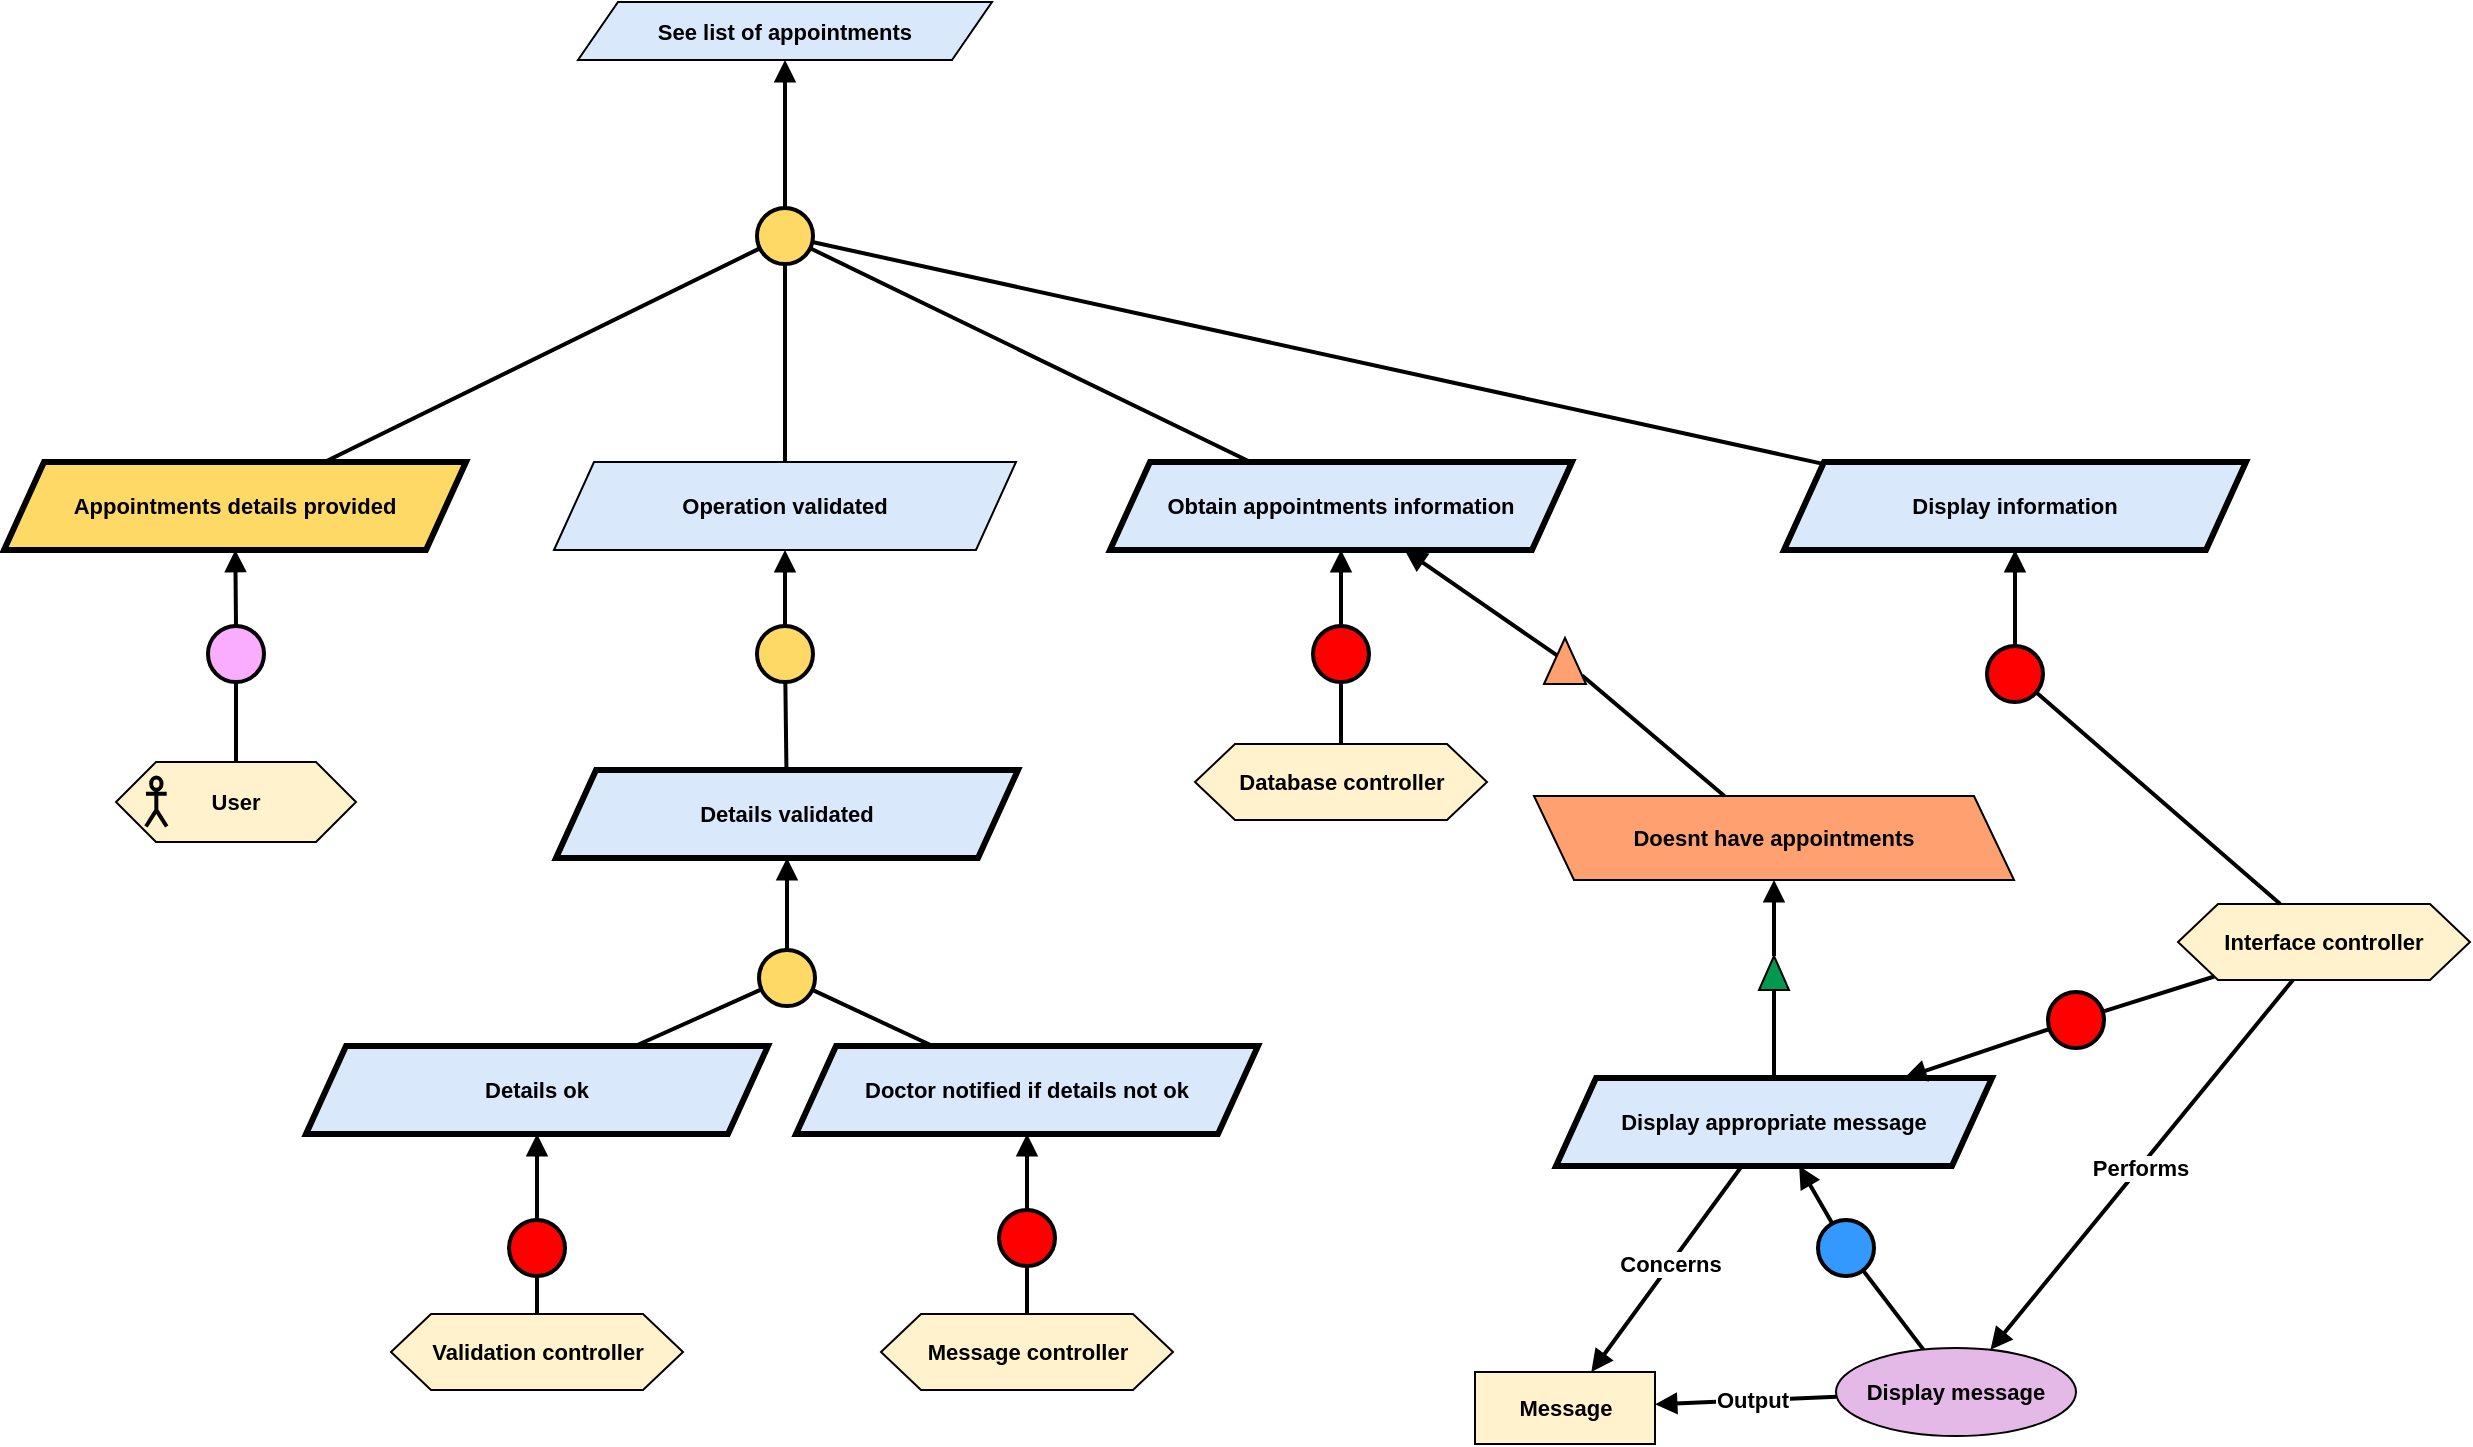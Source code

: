 <mxfile version="24.2.7" type="github">
  <diagram name="Page-1" id="GOq0J2rVROoGMqk2-0tV">
    <mxGraphModel dx="3834" dy="338" grid="0" gridSize="10" guides="1" tooltips="1" connect="1" arrows="1" fold="1" page="0" pageScale="1" pageWidth="827" pageHeight="1169" math="0" shadow="0">
      <root>
        <mxCell id="0" />
        <mxCell id="1" parent="0" />
        <mxCell id="a9L5b0YJBNE10wTY4Ymj-1" value="&lt;b&gt;See list of appointments&lt;/b&gt;" style="shape=parallelogram;perimeter=parallelogramPerimeter;whiteSpace=wrap;html=1;fixedSize=1;fillColor=#dae8fc;strokeColor=#000000;fontFamily=Helvetica;fontSize=11;fontColor=default;labelBackgroundColor=none;" vertex="1" parent="1">
          <mxGeometry x="-1827" y="417" width="207" height="29" as="geometry" />
        </mxCell>
        <mxCell id="a9L5b0YJBNE10wTY4Ymj-2" value="" style="ellipse;whiteSpace=wrap;html=1;aspect=fixed;fillColor=#FFD966;strokeWidth=2;" vertex="1" parent="1">
          <mxGeometry x="-1737.5" y="520" width="28" height="28" as="geometry" />
        </mxCell>
        <mxCell id="a9L5b0YJBNE10wTY4Ymj-3" value="" style="endArrow=block;html=1;rounded=0;endFill=1;strokeWidth=2;" edge="1" parent="1" source="a9L5b0YJBNE10wTY4Ymj-2" target="a9L5b0YJBNE10wTY4Ymj-1">
          <mxGeometry width="50" height="50" relative="1" as="geometry">
            <mxPoint x="-1647.815" y="606.972" as="sourcePoint" />
            <mxPoint x="-1835.998" y="494" as="targetPoint" />
          </mxGeometry>
        </mxCell>
        <mxCell id="a9L5b0YJBNE10wTY4Ymj-4" value="" style="endArrow=none;html=1;rounded=0;strokeWidth=2;" edge="1" parent="1" source="a9L5b0YJBNE10wTY4Ymj-5" target="a9L5b0YJBNE10wTY4Ymj-2">
          <mxGeometry width="50" height="50" relative="1" as="geometry">
            <mxPoint x="-1723" y="616" as="sourcePoint" />
            <mxPoint x="-1623.81" y="605" as="targetPoint" />
          </mxGeometry>
        </mxCell>
        <mxCell id="a9L5b0YJBNE10wTY4Ymj-5" value="&lt;b&gt;Appointments details provided&lt;/b&gt;" style="shape=parallelogram;perimeter=parallelogramPerimeter;whiteSpace=wrap;html=1;fixedSize=1;fillColor=#FFD966;strokeColor=#000000;strokeWidth=3;fontFamily=Helvetica;fontSize=11;fontColor=default;labelBackgroundColor=none;" vertex="1" parent="1">
          <mxGeometry x="-2114" y="647" width="231" height="44" as="geometry" />
        </mxCell>
        <mxCell id="a9L5b0YJBNE10wTY4Ymj-6" value="&lt;b&gt;Operation validated&lt;/b&gt;" style="shape=parallelogram;perimeter=parallelogramPerimeter;whiteSpace=wrap;html=1;fixedSize=1;fillColor=#dae8fc;strokeColor=#000000;strokeWidth=1;fontFamily=Helvetica;fontSize=11;fontColor=default;labelBackgroundColor=none;" vertex="1" parent="1">
          <mxGeometry x="-1839" y="647" width="231" height="44" as="geometry" />
        </mxCell>
        <mxCell id="a9L5b0YJBNE10wTY4Ymj-7" value="" style="endArrow=none;html=1;rounded=0;strokeWidth=2;" edge="1" parent="1" source="a9L5b0YJBNE10wTY4Ymj-6" target="a9L5b0YJBNE10wTY4Ymj-2">
          <mxGeometry width="50" height="50" relative="1" as="geometry">
            <mxPoint x="-1713" y="626" as="sourcePoint" />
            <mxPoint x="-1713" y="558" as="targetPoint" />
          </mxGeometry>
        </mxCell>
        <mxCell id="a9L5b0YJBNE10wTY4Ymj-8" value="" style="ellipse;whiteSpace=wrap;html=1;aspect=fixed;fillColor=#FFD966;strokeWidth=2;" vertex="1" parent="1">
          <mxGeometry x="-1737.5" y="729" width="28" height="28" as="geometry" />
        </mxCell>
        <mxCell id="a9L5b0YJBNE10wTY4Ymj-9" value="" style="endArrow=block;html=1;rounded=0;endFill=1;strokeWidth=2;" edge="1" parent="1" source="a9L5b0YJBNE10wTY4Ymj-8" target="a9L5b0YJBNE10wTY4Ymj-6">
          <mxGeometry width="50" height="50" relative="1" as="geometry">
            <mxPoint x="-1724.005" y="787.972" as="sourcePoint" />
            <mxPoint x="-1728" y="743" as="targetPoint" />
          </mxGeometry>
        </mxCell>
        <mxCell id="a9L5b0YJBNE10wTY4Ymj-10" value="" style="endArrow=none;html=1;rounded=0;strokeWidth=2;" edge="1" parent="1" source="a9L5b0YJBNE10wTY4Ymj-11" target="a9L5b0YJBNE10wTY4Ymj-8">
          <mxGeometry width="50" height="50" relative="1" as="geometry">
            <mxPoint x="-1725" y="850" as="sourcePoint" />
            <mxPoint x="-1700" y="786" as="targetPoint" />
          </mxGeometry>
        </mxCell>
        <mxCell id="a9L5b0YJBNE10wTY4Ymj-11" value="&lt;b&gt;Details validated&lt;/b&gt;" style="shape=parallelogram;perimeter=parallelogramPerimeter;whiteSpace=wrap;html=1;fixedSize=1;fillColor=#dae8fc;strokeColor=#000000;strokeWidth=3;fontFamily=Helvetica;fontSize=11;fontColor=default;labelBackgroundColor=none;" vertex="1" parent="1">
          <mxGeometry x="-1838" y="801" width="231" height="44" as="geometry" />
        </mxCell>
        <mxCell id="a9L5b0YJBNE10wTY4Ymj-12" value="" style="ellipse;whiteSpace=wrap;html=1;aspect=fixed;fillColor=#FAADFF;strokeWidth=2;fontFamily=Helvetica;fontSize=11;fontColor=default;labelBackgroundColor=default;" vertex="1" parent="1">
          <mxGeometry x="-2012" y="729" width="28" height="28" as="geometry" />
        </mxCell>
        <mxCell id="a9L5b0YJBNE10wTY4Ymj-13" value="" style="endArrow=block;html=1;rounded=0;endFill=1;strokeWidth=2;strokeColor=default;align=center;verticalAlign=middle;fontFamily=Helvetica;fontSize=11;fontColor=default;labelBackgroundColor=default;" edge="1" parent="1" source="a9L5b0YJBNE10wTY4Ymj-12" target="a9L5b0YJBNE10wTY4Ymj-5">
          <mxGeometry width="50" height="50" relative="1" as="geometry">
            <mxPoint x="-2105.255" y="812.972" as="sourcePoint" />
            <mxPoint x="-2009.371" y="689.0" as="targetPoint" />
          </mxGeometry>
        </mxCell>
        <mxCell id="a9L5b0YJBNE10wTY4Ymj-14" value="" style="endArrow=none;html=1;rounded=0;strokeWidth=2;strokeColor=default;align=center;verticalAlign=middle;fontFamily=Helvetica;fontSize=11;fontColor=default;labelBackgroundColor=default;" edge="1" parent="1" source="a9L5b0YJBNE10wTY4Ymj-16" target="a9L5b0YJBNE10wTY4Ymj-12">
          <mxGeometry width="50" height="50" relative="1" as="geometry">
            <mxPoint x="-1948.606" y="853.5" as="sourcePoint" />
            <mxPoint x="-2063.25" y="809" as="targetPoint" />
            <Array as="points" />
          </mxGeometry>
        </mxCell>
        <mxCell id="a9L5b0YJBNE10wTY4Ymj-15" value="" style="group" vertex="1" connectable="0" parent="1">
          <mxGeometry x="-2058" y="797" width="120" height="40" as="geometry" />
        </mxCell>
        <mxCell id="a9L5b0YJBNE10wTY4Ymj-16" value="&lt;div&gt;&lt;b&gt;User&lt;/b&gt;&lt;/div&gt;" style="shape=hexagon;perimeter=hexagonPerimeter2;whiteSpace=wrap;html=1;fixedSize=1;fillColor=#FFF2CC;fontFamily=Helvetica;fontSize=11;fontColor=default;labelBackgroundColor=none;" vertex="1" parent="a9L5b0YJBNE10wTY4Ymj-15">
          <mxGeometry width="120" height="40" as="geometry" />
        </mxCell>
        <mxCell id="a9L5b0YJBNE10wTY4Ymj-17" value="" style="shape=umlActor;verticalLabelPosition=bottom;verticalAlign=top;html=1;outlineConnect=0;fillColor=none;strokeWidth=2;fontFamily=Helvetica;fontSize=11;fontColor=default;labelBackgroundColor=default;" vertex="1" parent="a9L5b0YJBNE10wTY4Ymj-15">
          <mxGeometry x="14.983" y="7.75" width="10.373" height="24.5" as="geometry" />
        </mxCell>
        <mxCell id="a9L5b0YJBNE10wTY4Ymj-18" value="&lt;div&gt;&lt;b&gt;Validation controller&lt;/b&gt;&lt;/div&gt;" style="shape=hexagon;perimeter=hexagonPerimeter2;whiteSpace=wrap;html=1;fixedSize=1;fillColor=#FFF2CC;fontFamily=Helvetica;fontSize=11;fontColor=default;labelBackgroundColor=none;" vertex="1" parent="1">
          <mxGeometry x="-1920.5" y="1073" width="146" height="38" as="geometry" />
        </mxCell>
        <mxCell id="a9L5b0YJBNE10wTY4Ymj-19" value="" style="ellipse;whiteSpace=wrap;html=1;aspect=fixed;fillColor=#FF0000;strokeWidth=2;" vertex="1" parent="1">
          <mxGeometry x="-1861.5" y="1026" width="28" height="28" as="geometry" />
        </mxCell>
        <mxCell id="a9L5b0YJBNE10wTY4Ymj-20" value="" style="endArrow=block;html=1;rounded=0;endFill=1;strokeWidth=2;" edge="1" parent="1" source="a9L5b0YJBNE10wTY4Ymj-19" target="a9L5b0YJBNE10wTY4Ymj-33">
          <mxGeometry width="50" height="50" relative="1" as="geometry">
            <mxPoint x="-2019.505" y="1171.972" as="sourcePoint" />
            <mxPoint x="-1971" y="1066" as="targetPoint" />
          </mxGeometry>
        </mxCell>
        <mxCell id="a9L5b0YJBNE10wTY4Ymj-21" value="" style="endArrow=none;html=1;rounded=0;strokeWidth=2;" edge="1" parent="1" source="a9L5b0YJBNE10wTY4Ymj-18" target="a9L5b0YJBNE10wTY4Ymj-19">
          <mxGeometry width="50" height="50" relative="1" as="geometry">
            <mxPoint x="-2020.5" y="1234" as="sourcePoint" />
            <mxPoint x="-1995.5" y="1170" as="targetPoint" />
          </mxGeometry>
        </mxCell>
        <mxCell id="a9L5b0YJBNE10wTY4Ymj-27" value="&lt;b&gt;Obtain appointments information&lt;/b&gt;" style="shape=parallelogram;perimeter=parallelogramPerimeter;whiteSpace=wrap;html=1;fixedSize=1;fillColor=#dae8fc;strokeColor=#000000;strokeWidth=3;fontFamily=Helvetica;fontSize=11;fontColor=default;labelBackgroundColor=none;" vertex="1" parent="1">
          <mxGeometry x="-1561" y="647" width="231" height="44" as="geometry" />
        </mxCell>
        <mxCell id="a9L5b0YJBNE10wTY4Ymj-28" value="" style="endArrow=none;html=1;rounded=0;strokeWidth=2;" edge="1" parent="1" source="a9L5b0YJBNE10wTY4Ymj-27" target="a9L5b0YJBNE10wTY4Ymj-2">
          <mxGeometry width="50" height="50" relative="1" as="geometry">
            <mxPoint x="-1714" y="657" as="sourcePoint" />
            <mxPoint x="-1714" y="558" as="targetPoint" />
          </mxGeometry>
        </mxCell>
        <mxCell id="a9L5b0YJBNE10wTY4Ymj-29" value="&lt;div&gt;&lt;b&gt;Database controller&lt;/b&gt;&lt;/div&gt;" style="shape=hexagon;perimeter=hexagonPerimeter2;whiteSpace=wrap;html=1;fixedSize=1;fillColor=#FFF2CC;fontFamily=Helvetica;fontSize=11;fontColor=default;labelBackgroundColor=none;" vertex="1" parent="1">
          <mxGeometry x="-1518.5" y="788" width="146" height="38" as="geometry" />
        </mxCell>
        <mxCell id="a9L5b0YJBNE10wTY4Ymj-30" value="" style="ellipse;whiteSpace=wrap;html=1;aspect=fixed;fillColor=#FF0000;strokeWidth=2;" vertex="1" parent="1">
          <mxGeometry x="-1459.5" y="729" width="28" height="28" as="geometry" />
        </mxCell>
        <mxCell id="a9L5b0YJBNE10wTY4Ymj-31" value="" style="endArrow=block;html=1;rounded=0;endFill=1;strokeWidth=2;" edge="1" parent="1" source="a9L5b0YJBNE10wTY4Ymj-30" target="a9L5b0YJBNE10wTY4Ymj-27">
          <mxGeometry width="50" height="50" relative="1" as="geometry">
            <mxPoint x="-1421.005" y="790.972" as="sourcePoint" />
            <mxPoint x="-1425" y="746" as="targetPoint" />
          </mxGeometry>
        </mxCell>
        <mxCell id="a9L5b0YJBNE10wTY4Ymj-32" value="" style="endArrow=none;html=1;rounded=0;strokeWidth=2;" edge="1" parent="1" source="a9L5b0YJBNE10wTY4Ymj-29" target="a9L5b0YJBNE10wTY4Ymj-30">
          <mxGeometry width="50" height="50" relative="1" as="geometry">
            <mxPoint x="-1422" y="853" as="sourcePoint" />
            <mxPoint x="-1397" y="789" as="targetPoint" />
          </mxGeometry>
        </mxCell>
        <mxCell id="a9L5b0YJBNE10wTY4Ymj-33" value="&lt;b&gt;Details ok&lt;/b&gt;" style="shape=parallelogram;perimeter=parallelogramPerimeter;whiteSpace=wrap;html=1;fixedSize=1;fillColor=#dae8fc;strokeColor=#000000;strokeWidth=3;fontFamily=Helvetica;fontSize=11;fontColor=default;labelBackgroundColor=none;" vertex="1" parent="1">
          <mxGeometry x="-1963" y="939" width="231" height="44" as="geometry" />
        </mxCell>
        <mxCell id="a9L5b0YJBNE10wTY4Ymj-34" value="&lt;b&gt;Doctor notified if details not ok&lt;/b&gt;" style="shape=parallelogram;perimeter=parallelogramPerimeter;whiteSpace=wrap;html=1;fixedSize=1;fillColor=#dae8fc;strokeColor=#000000;strokeWidth=3;fontFamily=Helvetica;fontSize=11;fontColor=default;labelBackgroundColor=none;" vertex="1" parent="1">
          <mxGeometry x="-1718" y="939" width="231" height="44" as="geometry" />
        </mxCell>
        <mxCell id="a9L5b0YJBNE10wTY4Ymj-35" value="" style="ellipse;whiteSpace=wrap;html=1;aspect=fixed;fillColor=#FFD966;strokeWidth=2;" vertex="1" parent="1">
          <mxGeometry x="-1736.5" y="891" width="28" height="28" as="geometry" />
        </mxCell>
        <mxCell id="a9L5b0YJBNE10wTY4Ymj-36" value="" style="endArrow=block;html=1;rounded=0;endFill=1;strokeWidth=2;" edge="1" parent="1" source="a9L5b0YJBNE10wTY4Ymj-35" target="a9L5b0YJBNE10wTY4Ymj-11">
          <mxGeometry width="50" height="50" relative="1" as="geometry">
            <mxPoint x="-1756.005" y="917.972" as="sourcePoint" />
            <mxPoint x="-1760" y="873" as="targetPoint" />
          </mxGeometry>
        </mxCell>
        <mxCell id="a9L5b0YJBNE10wTY4Ymj-37" value="" style="endArrow=none;html=1;rounded=0;strokeWidth=2;" edge="1" parent="1" source="a9L5b0YJBNE10wTY4Ymj-33" target="a9L5b0YJBNE10wTY4Ymj-35">
          <mxGeometry width="50" height="50" relative="1" as="geometry">
            <mxPoint x="-1757" y="980" as="sourcePoint" />
            <mxPoint x="-1732" y="916" as="targetPoint" />
          </mxGeometry>
        </mxCell>
        <mxCell id="a9L5b0YJBNE10wTY4Ymj-38" value="" style="endArrow=none;html=1;rounded=0;strokeWidth=2;" edge="1" parent="1" source="a9L5b0YJBNE10wTY4Ymj-34" target="a9L5b0YJBNE10wTY4Ymj-35">
          <mxGeometry width="50" height="50" relative="1" as="geometry">
            <mxPoint x="-1849" y="981" as="sourcePoint" />
            <mxPoint x="-1749" y="923" as="targetPoint" />
          </mxGeometry>
        </mxCell>
        <mxCell id="a9L5b0YJBNE10wTY4Ymj-39" value="&lt;div&gt;&lt;b&gt;Message controller&lt;/b&gt;&lt;/div&gt;" style="shape=hexagon;perimeter=hexagonPerimeter2;whiteSpace=wrap;html=1;fixedSize=1;fillColor=#FFF2CC;fontFamily=Helvetica;fontSize=11;fontColor=default;labelBackgroundColor=none;" vertex="1" parent="1">
          <mxGeometry x="-1675.5" y="1073" width="146" height="38" as="geometry" />
        </mxCell>
        <mxCell id="a9L5b0YJBNE10wTY4Ymj-40" value="" style="ellipse;whiteSpace=wrap;html=1;aspect=fixed;fillColor=#FF0000;strokeWidth=2;" vertex="1" parent="1">
          <mxGeometry x="-1616.5" y="1021" width="28" height="28" as="geometry" />
        </mxCell>
        <mxCell id="a9L5b0YJBNE10wTY4Ymj-41" value="" style="endArrow=block;html=1;rounded=0;endFill=1;strokeWidth=2;" edge="1" parent="1" source="a9L5b0YJBNE10wTY4Ymj-40" target="a9L5b0YJBNE10wTY4Ymj-34">
          <mxGeometry width="50" height="50" relative="1" as="geometry">
            <mxPoint x="-1590.005" y="1032.972" as="sourcePoint" />
            <mxPoint x="-1594" y="988" as="targetPoint" />
          </mxGeometry>
        </mxCell>
        <mxCell id="a9L5b0YJBNE10wTY4Ymj-42" value="" style="endArrow=none;html=1;rounded=0;strokeWidth=2;" edge="1" parent="1" source="a9L5b0YJBNE10wTY4Ymj-39" target="a9L5b0YJBNE10wTY4Ymj-40">
          <mxGeometry width="50" height="50" relative="1" as="geometry">
            <mxPoint x="-1591" y="1095" as="sourcePoint" />
            <mxPoint x="-1566" y="1031" as="targetPoint" />
          </mxGeometry>
        </mxCell>
        <mxCell id="a9L5b0YJBNE10wTY4Ymj-48" value="&lt;b&gt;Display information&lt;/b&gt;" style="shape=parallelogram;perimeter=parallelogramPerimeter;whiteSpace=wrap;html=1;fixedSize=1;fillColor=#dae8fc;strokeColor=#000000;strokeWidth=3;fontFamily=Helvetica;fontSize=11;fontColor=default;labelBackgroundColor=none;" vertex="1" parent="1">
          <mxGeometry x="-1224" y="647" width="231" height="44" as="geometry" />
        </mxCell>
        <mxCell id="a9L5b0YJBNE10wTY4Ymj-49" value="&lt;b&gt;Interface controller&lt;/b&gt;" style="shape=hexagon;perimeter=hexagonPerimeter2;whiteSpace=wrap;html=1;fixedSize=1;fillColor=#FFF2CC;fontFamily=Helvetica;fontSize=11;fontColor=default;labelBackgroundColor=none;" vertex="1" parent="1">
          <mxGeometry x="-1027" y="868" width="146" height="38" as="geometry" />
        </mxCell>
        <mxCell id="a9L5b0YJBNE10wTY4Ymj-50" value="" style="ellipse;whiteSpace=wrap;html=1;aspect=fixed;fillColor=#FF0000;strokeWidth=2;" vertex="1" parent="1">
          <mxGeometry x="-1122.5" y="739" width="28" height="28" as="geometry" />
        </mxCell>
        <mxCell id="a9L5b0YJBNE10wTY4Ymj-51" value="" style="endArrow=block;html=1;rounded=0;endFill=1;strokeWidth=2;" edge="1" parent="1" source="a9L5b0YJBNE10wTY4Ymj-50" target="a9L5b0YJBNE10wTY4Ymj-48">
          <mxGeometry width="50" height="50" relative="1" as="geometry">
            <mxPoint x="-837.505" y="793.972" as="sourcePoint" />
            <mxPoint x="-861.5" y="694" as="targetPoint" />
          </mxGeometry>
        </mxCell>
        <mxCell id="a9L5b0YJBNE10wTY4Ymj-52" value="" style="endArrow=none;html=1;rounded=0;strokeWidth=2;" edge="1" parent="1" source="a9L5b0YJBNE10wTY4Ymj-49" target="a9L5b0YJBNE10wTY4Ymj-50">
          <mxGeometry width="50" height="50" relative="1" as="geometry">
            <mxPoint x="-912.5" y="860" as="sourcePoint" />
            <mxPoint x="-887.5" y="796" as="targetPoint" />
          </mxGeometry>
        </mxCell>
        <mxCell id="a9L5b0YJBNE10wTY4Ymj-53" value="" style="endArrow=none;html=1;rounded=0;strokeWidth=2;" edge="1" parent="1" source="a9L5b0YJBNE10wTY4Ymj-48" target="a9L5b0YJBNE10wTY4Ymj-2">
          <mxGeometry width="50" height="50" relative="1" as="geometry">
            <mxPoint x="-1124" y="607" as="sourcePoint" />
            <mxPoint x="-1620" y="499" as="targetPoint" />
          </mxGeometry>
        </mxCell>
        <mxCell id="a9L5b0YJBNE10wTY4Ymj-54" value="Doesnt have appointments" style="shape=parallelogram;perimeter=parallelogramPerimeter;whiteSpace=wrap;html=1;fixedSize=1;fillColor=#FFA070;fontStyle=1;fontFamily=Helvetica;fontSize=11;fontColor=default;labelBackgroundColor=none;flipH=1;flipV=0;" vertex="1" parent="1">
          <mxGeometry x="-1349" y="814" width="240" height="42" as="geometry" />
        </mxCell>
        <mxCell id="a9L5b0YJBNE10wTY4Ymj-55" value="" style="endArrow=block;html=1;rounded=0;endFill=1;strokeWidth=2;" edge="1" parent="1" source="a9L5b0YJBNE10wTY4Ymj-57" target="a9L5b0YJBNE10wTY4Ymj-27">
          <mxGeometry width="50" height="50" relative="1" as="geometry">
            <mxPoint x="-1121" y="705" as="sourcePoint" />
            <mxPoint x="-1299" y="664" as="targetPoint" />
          </mxGeometry>
        </mxCell>
        <mxCell id="a9L5b0YJBNE10wTY4Ymj-56" value="" style="endArrow=none;html=1;rounded=0;strokeWidth=2;" edge="1" parent="1" source="a9L5b0YJBNE10wTY4Ymj-54" target="a9L5b0YJBNE10wTY4Ymj-57">
          <mxGeometry width="50" height="50" relative="1" as="geometry">
            <mxPoint x="-1203" y="771" as="sourcePoint" />
            <mxPoint x="-1020.756" y="594.998" as="targetPoint" />
          </mxGeometry>
        </mxCell>
        <mxCell id="a9L5b0YJBNE10wTY4Ymj-57" value="" style="triangle;whiteSpace=wrap;html=1;rotation=-90;fillColor=#FFA070;strokeColor=default;" vertex="1" parent="1">
          <mxGeometry x="-1345" y="736" width="23" height="21" as="geometry" />
        </mxCell>
        <mxCell id="a9L5b0YJBNE10wTY4Ymj-58" value="" style="endArrow=block;html=1;rounded=0;endFill=1;strokeWidth=2;" edge="1" parent="1" source="a9L5b0YJBNE10wTY4Ymj-60" target="a9L5b0YJBNE10wTY4Ymj-54">
          <mxGeometry width="50" height="50" relative="1" as="geometry">
            <mxPoint x="-1172" y="888" as="sourcePoint" />
            <mxPoint x="-1181" y="856" as="targetPoint" />
          </mxGeometry>
        </mxCell>
        <mxCell id="a9L5b0YJBNE10wTY4Ymj-59" value="" style="endArrow=none;html=1;rounded=0;strokeWidth=2;" edge="1" parent="1" source="a9L5b0YJBNE10wTY4Ymj-62" target="a9L5b0YJBNE10wTY4Ymj-60">
          <mxGeometry width="50" height="50" relative="1" as="geometry">
            <mxPoint x="-1229" y="944" as="sourcePoint" />
            <mxPoint x="-1181.756" y="922.998" as="targetPoint" />
            <Array as="points" />
          </mxGeometry>
        </mxCell>
        <mxCell id="a9L5b0YJBNE10wTY4Ymj-60" value="" style="triangle;whiteSpace=wrap;html=1;rotation=-90;fillColor=#00994D;" vertex="1" parent="1">
          <mxGeometry x="-1237.5" y="895" width="17" height="15" as="geometry" />
        </mxCell>
        <mxCell id="a9L5b0YJBNE10wTY4Ymj-61" value="&lt;b&gt;Message&lt;/b&gt;" style="rounded=0;whiteSpace=wrap;html=1;fillColor=#FFF2CC;fontFamily=Helvetica;fontSize=11;fontColor=default;labelBackgroundColor=none;" vertex="1" parent="1">
          <mxGeometry x="-1378.5" y="1102" width="90" height="36" as="geometry" />
        </mxCell>
        <mxCell id="a9L5b0YJBNE10wTY4Ymj-62" value="&lt;b&gt;Display appropriate message&lt;/b&gt;" style="shape=parallelogram;perimeter=parallelogramPerimeter;whiteSpace=wrap;html=1;fixedSize=1;fillColor=#dae8fc;strokeColor=#000000;strokeWidth=3;fontFamily=Helvetica;fontSize=11;fontColor=default;labelBackgroundColor=none;" vertex="1" parent="1">
          <mxGeometry x="-1338" y="955" width="218" height="44" as="geometry" />
        </mxCell>
        <mxCell id="a9L5b0YJBNE10wTY4Ymj-63" value="" style="ellipse;whiteSpace=wrap;html=1;aspect=fixed;fillColor=#3399FF;strokeWidth=2;" vertex="1" parent="1">
          <mxGeometry x="-1207" y="1026" width="28" height="28" as="geometry" />
        </mxCell>
        <mxCell id="a9L5b0YJBNE10wTY4Ymj-64" value="" style="endArrow=block;html=1;rounded=0;endFill=1;strokeWidth=2;" edge="1" parent="1" source="a9L5b0YJBNE10wTY4Ymj-63" target="a9L5b0YJBNE10wTY4Ymj-62">
          <mxGeometry width="50" height="50" relative="1" as="geometry">
            <mxPoint x="-1086.005" y="1151.972" as="sourcePoint" />
            <mxPoint x="-1090" y="1107" as="targetPoint" />
          </mxGeometry>
        </mxCell>
        <mxCell id="a9L5b0YJBNE10wTY4Ymj-65" value="" style="endArrow=none;html=1;rounded=0;strokeWidth=2;" edge="1" parent="1" source="a9L5b0YJBNE10wTY4Ymj-66" target="a9L5b0YJBNE10wTY4Ymj-63">
          <mxGeometry width="50" height="50" relative="1" as="geometry">
            <mxPoint x="-1087" y="1214" as="sourcePoint" />
            <mxPoint x="-1062" y="1150" as="targetPoint" />
          </mxGeometry>
        </mxCell>
        <mxCell id="a9L5b0YJBNE10wTY4Ymj-66" value="&lt;b&gt;Display message&lt;/b&gt;" style="ellipse;whiteSpace=wrap;html=1;fillColor=#E4B9E7;strokeColor=#000000;fontFamily=Helvetica;fontSize=11;fontColor=default;labelBackgroundColor=none;" vertex="1" parent="1">
          <mxGeometry x="-1198" y="1090" width="120" height="44" as="geometry" />
        </mxCell>
        <mxCell id="a9L5b0YJBNE10wTY4Ymj-67" value="" style="endArrow=block;html=1;rounded=0;endFill=1;strokeWidth=2;" edge="1" parent="1" source="a9L5b0YJBNE10wTY4Ymj-66" target="a9L5b0YJBNE10wTY4Ymj-61">
          <mxGeometry width="50" height="50" relative="1" as="geometry">
            <mxPoint x="-1184" y="1185" as="sourcePoint" />
            <mxPoint x="-1193" y="1116" as="targetPoint" />
          </mxGeometry>
        </mxCell>
        <mxCell id="a9L5b0YJBNE10wTY4Ymj-68" value="&lt;b&gt;Output&lt;/b&gt;" style="edgeLabel;html=1;align=center;verticalAlign=middle;resizable=0;points=[];" vertex="1" connectable="0" parent="a9L5b0YJBNE10wTY4Ymj-67">
          <mxGeometry x="-0.054" relative="1" as="geometry">
            <mxPoint as="offset" />
          </mxGeometry>
        </mxCell>
        <mxCell id="a9L5b0YJBNE10wTY4Ymj-69" value="" style="ellipse;whiteSpace=wrap;html=1;aspect=fixed;fillColor=#FF0000;strokeWidth=2;" vertex="1" parent="1">
          <mxGeometry x="-1092" y="912" width="28" height="28" as="geometry" />
        </mxCell>
        <mxCell id="a9L5b0YJBNE10wTY4Ymj-70" value="" style="endArrow=block;html=1;rounded=0;endFill=1;strokeWidth=2;" edge="1" parent="1" source="a9L5b0YJBNE10wTY4Ymj-69" target="a9L5b0YJBNE10wTY4Ymj-62">
          <mxGeometry width="50" height="50" relative="1" as="geometry">
            <mxPoint x="-1083.005" y="1024.972" as="sourcePoint" />
            <mxPoint x="-1087" y="980" as="targetPoint" />
          </mxGeometry>
        </mxCell>
        <mxCell id="a9L5b0YJBNE10wTY4Ymj-71" value="" style="endArrow=none;html=1;rounded=0;strokeWidth=2;" edge="1" parent="1" source="a9L5b0YJBNE10wTY4Ymj-49" target="a9L5b0YJBNE10wTY4Ymj-69">
          <mxGeometry width="50" height="50" relative="1" as="geometry">
            <mxPoint x="-1084" y="1087" as="sourcePoint" />
            <mxPoint x="-1059" y="1023" as="targetPoint" />
          </mxGeometry>
        </mxCell>
        <mxCell id="a9L5b0YJBNE10wTY4Ymj-72" value="" style="endArrow=block;html=1;rounded=0;endFill=1;strokeWidth=2;" edge="1" parent="1" source="a9L5b0YJBNE10wTY4Ymj-49" target="a9L5b0YJBNE10wTY4Ymj-66">
          <mxGeometry width="50" height="50" relative="1" as="geometry">
            <mxPoint x="-1258" y="1189" as="sourcePoint" />
            <mxPoint x="-1267" y="1120" as="targetPoint" />
          </mxGeometry>
        </mxCell>
        <mxCell id="a9L5b0YJBNE10wTY4Ymj-73" value="&lt;b&gt;Performs&lt;/b&gt;" style="edgeLabel;html=1;align=center;verticalAlign=middle;resizable=0;points=[];" vertex="1" connectable="0" parent="a9L5b0YJBNE10wTY4Ymj-72">
          <mxGeometry x="0.008" relative="1" as="geometry">
            <mxPoint as="offset" />
          </mxGeometry>
        </mxCell>
        <mxCell id="a9L5b0YJBNE10wTY4Ymj-74" value="" style="endArrow=block;html=1;rounded=0;endFill=1;strokeWidth=2;" edge="1" parent="1" source="a9L5b0YJBNE10wTY4Ymj-62" target="a9L5b0YJBNE10wTY4Ymj-61">
          <mxGeometry width="50" height="50" relative="1" as="geometry">
            <mxPoint x="-1248" y="1128" as="sourcePoint" />
            <mxPoint x="-1356" y="1096" as="targetPoint" />
          </mxGeometry>
        </mxCell>
        <mxCell id="a9L5b0YJBNE10wTY4Ymj-75" value="&lt;b&gt;Concerns&lt;/b&gt;" style="edgeLabel;html=1;align=center;verticalAlign=middle;resizable=0;points=[];" vertex="1" connectable="0" parent="a9L5b0YJBNE10wTY4Ymj-74">
          <mxGeometry x="-0.054" relative="1" as="geometry">
            <mxPoint as="offset" />
          </mxGeometry>
        </mxCell>
      </root>
    </mxGraphModel>
  </diagram>
</mxfile>
